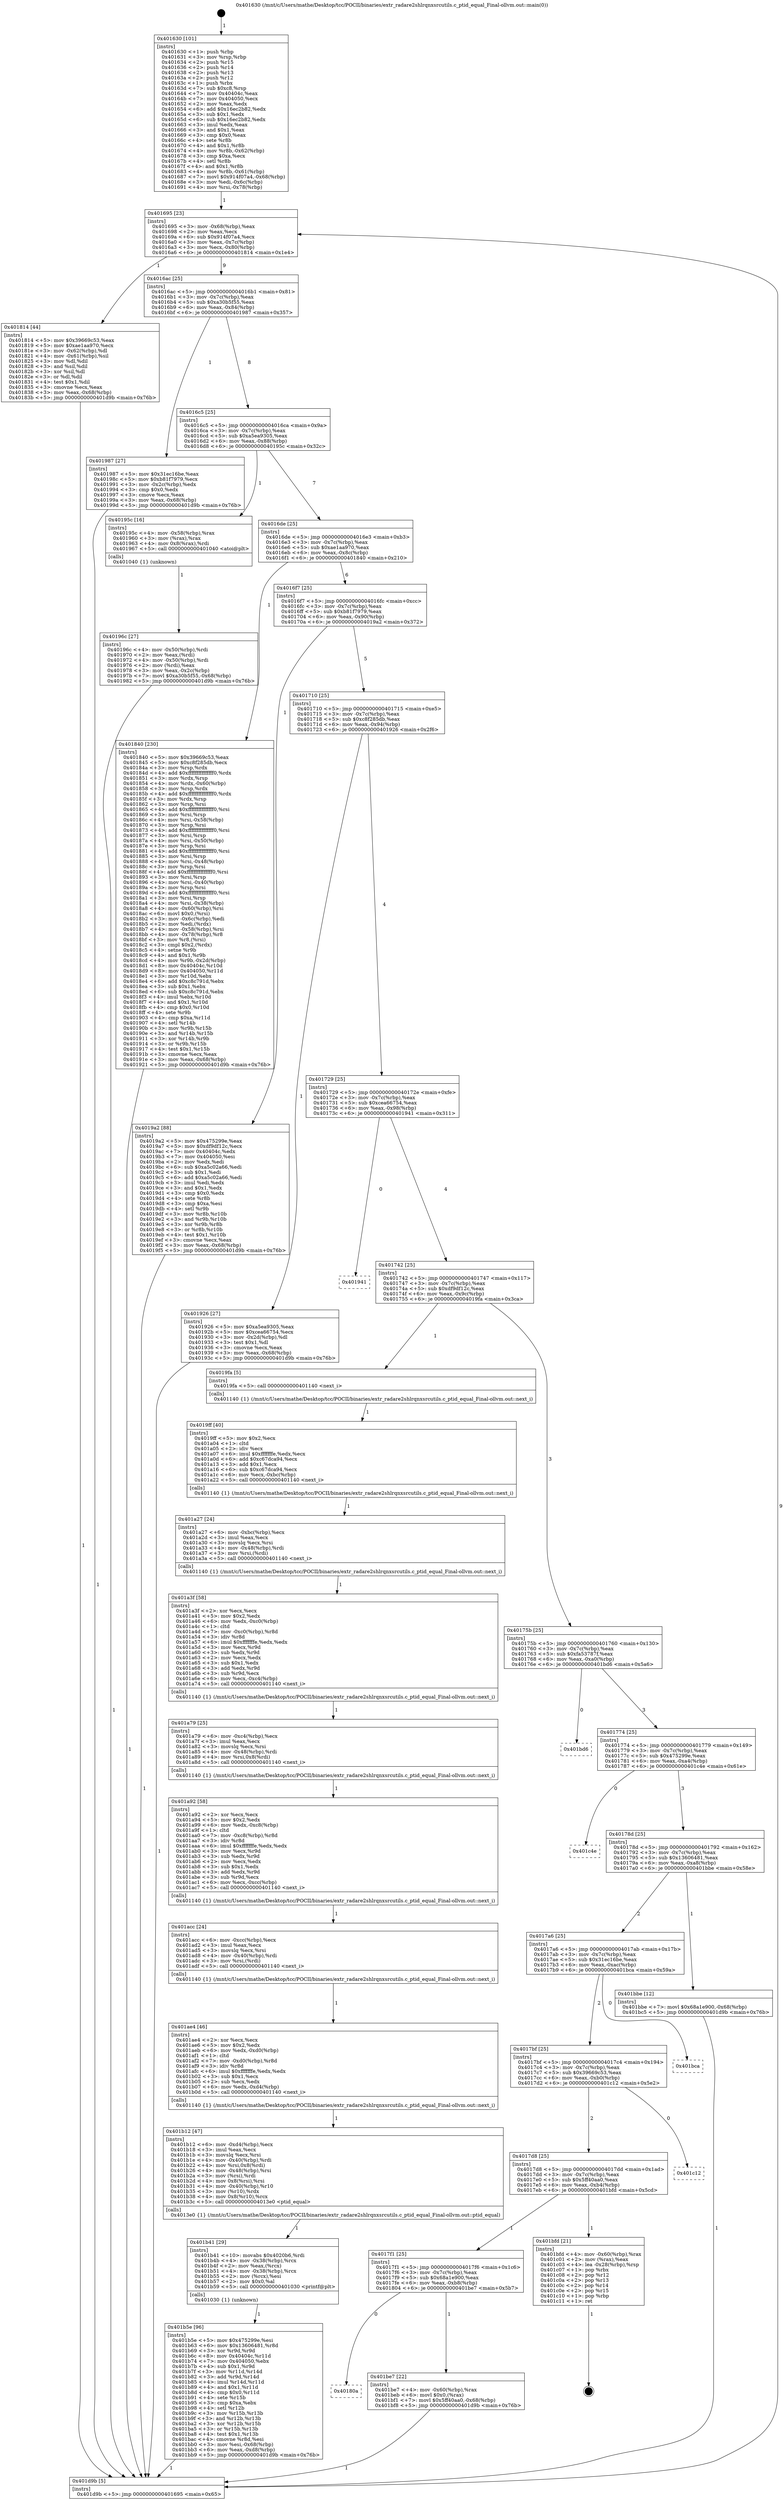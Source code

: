 digraph "0x401630" {
  label = "0x401630 (/mnt/c/Users/mathe/Desktop/tcc/POCII/binaries/extr_radare2shlrqnxsrcutils.c_ptid_equal_Final-ollvm.out::main(0))"
  labelloc = "t"
  node[shape=record]

  Entry [label="",width=0.3,height=0.3,shape=circle,fillcolor=black,style=filled]
  "0x401695" [label="{
     0x401695 [23]\l
     | [instrs]\l
     &nbsp;&nbsp;0x401695 \<+3\>: mov -0x68(%rbp),%eax\l
     &nbsp;&nbsp;0x401698 \<+2\>: mov %eax,%ecx\l
     &nbsp;&nbsp;0x40169a \<+6\>: sub $0x914f07a4,%ecx\l
     &nbsp;&nbsp;0x4016a0 \<+3\>: mov %eax,-0x7c(%rbp)\l
     &nbsp;&nbsp;0x4016a3 \<+3\>: mov %ecx,-0x80(%rbp)\l
     &nbsp;&nbsp;0x4016a6 \<+6\>: je 0000000000401814 \<main+0x1e4\>\l
  }"]
  "0x401814" [label="{
     0x401814 [44]\l
     | [instrs]\l
     &nbsp;&nbsp;0x401814 \<+5\>: mov $0x39669c53,%eax\l
     &nbsp;&nbsp;0x401819 \<+5\>: mov $0xae1aa970,%ecx\l
     &nbsp;&nbsp;0x40181e \<+3\>: mov -0x62(%rbp),%dl\l
     &nbsp;&nbsp;0x401821 \<+4\>: mov -0x61(%rbp),%sil\l
     &nbsp;&nbsp;0x401825 \<+3\>: mov %dl,%dil\l
     &nbsp;&nbsp;0x401828 \<+3\>: and %sil,%dil\l
     &nbsp;&nbsp;0x40182b \<+3\>: xor %sil,%dl\l
     &nbsp;&nbsp;0x40182e \<+3\>: or %dl,%dil\l
     &nbsp;&nbsp;0x401831 \<+4\>: test $0x1,%dil\l
     &nbsp;&nbsp;0x401835 \<+3\>: cmovne %ecx,%eax\l
     &nbsp;&nbsp;0x401838 \<+3\>: mov %eax,-0x68(%rbp)\l
     &nbsp;&nbsp;0x40183b \<+5\>: jmp 0000000000401d9b \<main+0x76b\>\l
  }"]
  "0x4016ac" [label="{
     0x4016ac [25]\l
     | [instrs]\l
     &nbsp;&nbsp;0x4016ac \<+5\>: jmp 00000000004016b1 \<main+0x81\>\l
     &nbsp;&nbsp;0x4016b1 \<+3\>: mov -0x7c(%rbp),%eax\l
     &nbsp;&nbsp;0x4016b4 \<+5\>: sub $0xa30b5f55,%eax\l
     &nbsp;&nbsp;0x4016b9 \<+6\>: mov %eax,-0x84(%rbp)\l
     &nbsp;&nbsp;0x4016bf \<+6\>: je 0000000000401987 \<main+0x357\>\l
  }"]
  "0x401d9b" [label="{
     0x401d9b [5]\l
     | [instrs]\l
     &nbsp;&nbsp;0x401d9b \<+5\>: jmp 0000000000401695 \<main+0x65\>\l
  }"]
  "0x401630" [label="{
     0x401630 [101]\l
     | [instrs]\l
     &nbsp;&nbsp;0x401630 \<+1\>: push %rbp\l
     &nbsp;&nbsp;0x401631 \<+3\>: mov %rsp,%rbp\l
     &nbsp;&nbsp;0x401634 \<+2\>: push %r15\l
     &nbsp;&nbsp;0x401636 \<+2\>: push %r14\l
     &nbsp;&nbsp;0x401638 \<+2\>: push %r13\l
     &nbsp;&nbsp;0x40163a \<+2\>: push %r12\l
     &nbsp;&nbsp;0x40163c \<+1\>: push %rbx\l
     &nbsp;&nbsp;0x40163d \<+7\>: sub $0xc8,%rsp\l
     &nbsp;&nbsp;0x401644 \<+7\>: mov 0x40404c,%eax\l
     &nbsp;&nbsp;0x40164b \<+7\>: mov 0x404050,%ecx\l
     &nbsp;&nbsp;0x401652 \<+2\>: mov %eax,%edx\l
     &nbsp;&nbsp;0x401654 \<+6\>: add $0x16ec2b82,%edx\l
     &nbsp;&nbsp;0x40165a \<+3\>: sub $0x1,%edx\l
     &nbsp;&nbsp;0x40165d \<+6\>: sub $0x16ec2b82,%edx\l
     &nbsp;&nbsp;0x401663 \<+3\>: imul %edx,%eax\l
     &nbsp;&nbsp;0x401666 \<+3\>: and $0x1,%eax\l
     &nbsp;&nbsp;0x401669 \<+3\>: cmp $0x0,%eax\l
     &nbsp;&nbsp;0x40166c \<+4\>: sete %r8b\l
     &nbsp;&nbsp;0x401670 \<+4\>: and $0x1,%r8b\l
     &nbsp;&nbsp;0x401674 \<+4\>: mov %r8b,-0x62(%rbp)\l
     &nbsp;&nbsp;0x401678 \<+3\>: cmp $0xa,%ecx\l
     &nbsp;&nbsp;0x40167b \<+4\>: setl %r8b\l
     &nbsp;&nbsp;0x40167f \<+4\>: and $0x1,%r8b\l
     &nbsp;&nbsp;0x401683 \<+4\>: mov %r8b,-0x61(%rbp)\l
     &nbsp;&nbsp;0x401687 \<+7\>: movl $0x914f07a4,-0x68(%rbp)\l
     &nbsp;&nbsp;0x40168e \<+3\>: mov %edi,-0x6c(%rbp)\l
     &nbsp;&nbsp;0x401691 \<+4\>: mov %rsi,-0x78(%rbp)\l
  }"]
  Exit [label="",width=0.3,height=0.3,shape=circle,fillcolor=black,style=filled,peripheries=2]
  "0x401987" [label="{
     0x401987 [27]\l
     | [instrs]\l
     &nbsp;&nbsp;0x401987 \<+5\>: mov $0x31ec16be,%eax\l
     &nbsp;&nbsp;0x40198c \<+5\>: mov $0xb81f7979,%ecx\l
     &nbsp;&nbsp;0x401991 \<+3\>: mov -0x2c(%rbp),%edx\l
     &nbsp;&nbsp;0x401994 \<+3\>: cmp $0x0,%edx\l
     &nbsp;&nbsp;0x401997 \<+3\>: cmove %ecx,%eax\l
     &nbsp;&nbsp;0x40199a \<+3\>: mov %eax,-0x68(%rbp)\l
     &nbsp;&nbsp;0x40199d \<+5\>: jmp 0000000000401d9b \<main+0x76b\>\l
  }"]
  "0x4016c5" [label="{
     0x4016c5 [25]\l
     | [instrs]\l
     &nbsp;&nbsp;0x4016c5 \<+5\>: jmp 00000000004016ca \<main+0x9a\>\l
     &nbsp;&nbsp;0x4016ca \<+3\>: mov -0x7c(%rbp),%eax\l
     &nbsp;&nbsp;0x4016cd \<+5\>: sub $0xa5ea9305,%eax\l
     &nbsp;&nbsp;0x4016d2 \<+6\>: mov %eax,-0x88(%rbp)\l
     &nbsp;&nbsp;0x4016d8 \<+6\>: je 000000000040195c \<main+0x32c\>\l
  }"]
  "0x40180a" [label="{
     0x40180a\l
  }", style=dashed]
  "0x40195c" [label="{
     0x40195c [16]\l
     | [instrs]\l
     &nbsp;&nbsp;0x40195c \<+4\>: mov -0x58(%rbp),%rax\l
     &nbsp;&nbsp;0x401960 \<+3\>: mov (%rax),%rax\l
     &nbsp;&nbsp;0x401963 \<+4\>: mov 0x8(%rax),%rdi\l
     &nbsp;&nbsp;0x401967 \<+5\>: call 0000000000401040 \<atoi@plt\>\l
     | [calls]\l
     &nbsp;&nbsp;0x401040 \{1\} (unknown)\l
  }"]
  "0x4016de" [label="{
     0x4016de [25]\l
     | [instrs]\l
     &nbsp;&nbsp;0x4016de \<+5\>: jmp 00000000004016e3 \<main+0xb3\>\l
     &nbsp;&nbsp;0x4016e3 \<+3\>: mov -0x7c(%rbp),%eax\l
     &nbsp;&nbsp;0x4016e6 \<+5\>: sub $0xae1aa970,%eax\l
     &nbsp;&nbsp;0x4016eb \<+6\>: mov %eax,-0x8c(%rbp)\l
     &nbsp;&nbsp;0x4016f1 \<+6\>: je 0000000000401840 \<main+0x210\>\l
  }"]
  "0x401be7" [label="{
     0x401be7 [22]\l
     | [instrs]\l
     &nbsp;&nbsp;0x401be7 \<+4\>: mov -0x60(%rbp),%rax\l
     &nbsp;&nbsp;0x401beb \<+6\>: movl $0x0,(%rax)\l
     &nbsp;&nbsp;0x401bf1 \<+7\>: movl $0x5ff40aa0,-0x68(%rbp)\l
     &nbsp;&nbsp;0x401bf8 \<+5\>: jmp 0000000000401d9b \<main+0x76b\>\l
  }"]
  "0x401840" [label="{
     0x401840 [230]\l
     | [instrs]\l
     &nbsp;&nbsp;0x401840 \<+5\>: mov $0x39669c53,%eax\l
     &nbsp;&nbsp;0x401845 \<+5\>: mov $0xc8f285db,%ecx\l
     &nbsp;&nbsp;0x40184a \<+3\>: mov %rsp,%rdx\l
     &nbsp;&nbsp;0x40184d \<+4\>: add $0xfffffffffffffff0,%rdx\l
     &nbsp;&nbsp;0x401851 \<+3\>: mov %rdx,%rsp\l
     &nbsp;&nbsp;0x401854 \<+4\>: mov %rdx,-0x60(%rbp)\l
     &nbsp;&nbsp;0x401858 \<+3\>: mov %rsp,%rdx\l
     &nbsp;&nbsp;0x40185b \<+4\>: add $0xfffffffffffffff0,%rdx\l
     &nbsp;&nbsp;0x40185f \<+3\>: mov %rdx,%rsp\l
     &nbsp;&nbsp;0x401862 \<+3\>: mov %rsp,%rsi\l
     &nbsp;&nbsp;0x401865 \<+4\>: add $0xfffffffffffffff0,%rsi\l
     &nbsp;&nbsp;0x401869 \<+3\>: mov %rsi,%rsp\l
     &nbsp;&nbsp;0x40186c \<+4\>: mov %rsi,-0x58(%rbp)\l
     &nbsp;&nbsp;0x401870 \<+3\>: mov %rsp,%rsi\l
     &nbsp;&nbsp;0x401873 \<+4\>: add $0xfffffffffffffff0,%rsi\l
     &nbsp;&nbsp;0x401877 \<+3\>: mov %rsi,%rsp\l
     &nbsp;&nbsp;0x40187a \<+4\>: mov %rsi,-0x50(%rbp)\l
     &nbsp;&nbsp;0x40187e \<+3\>: mov %rsp,%rsi\l
     &nbsp;&nbsp;0x401881 \<+4\>: add $0xfffffffffffffff0,%rsi\l
     &nbsp;&nbsp;0x401885 \<+3\>: mov %rsi,%rsp\l
     &nbsp;&nbsp;0x401888 \<+4\>: mov %rsi,-0x48(%rbp)\l
     &nbsp;&nbsp;0x40188c \<+3\>: mov %rsp,%rsi\l
     &nbsp;&nbsp;0x40188f \<+4\>: add $0xfffffffffffffff0,%rsi\l
     &nbsp;&nbsp;0x401893 \<+3\>: mov %rsi,%rsp\l
     &nbsp;&nbsp;0x401896 \<+4\>: mov %rsi,-0x40(%rbp)\l
     &nbsp;&nbsp;0x40189a \<+3\>: mov %rsp,%rsi\l
     &nbsp;&nbsp;0x40189d \<+4\>: add $0xfffffffffffffff0,%rsi\l
     &nbsp;&nbsp;0x4018a1 \<+3\>: mov %rsi,%rsp\l
     &nbsp;&nbsp;0x4018a4 \<+4\>: mov %rsi,-0x38(%rbp)\l
     &nbsp;&nbsp;0x4018a8 \<+4\>: mov -0x60(%rbp),%rsi\l
     &nbsp;&nbsp;0x4018ac \<+6\>: movl $0x0,(%rsi)\l
     &nbsp;&nbsp;0x4018b2 \<+3\>: mov -0x6c(%rbp),%edi\l
     &nbsp;&nbsp;0x4018b5 \<+2\>: mov %edi,(%rdx)\l
     &nbsp;&nbsp;0x4018b7 \<+4\>: mov -0x58(%rbp),%rsi\l
     &nbsp;&nbsp;0x4018bb \<+4\>: mov -0x78(%rbp),%r8\l
     &nbsp;&nbsp;0x4018bf \<+3\>: mov %r8,(%rsi)\l
     &nbsp;&nbsp;0x4018c2 \<+3\>: cmpl $0x2,(%rdx)\l
     &nbsp;&nbsp;0x4018c5 \<+4\>: setne %r9b\l
     &nbsp;&nbsp;0x4018c9 \<+4\>: and $0x1,%r9b\l
     &nbsp;&nbsp;0x4018cd \<+4\>: mov %r9b,-0x2d(%rbp)\l
     &nbsp;&nbsp;0x4018d1 \<+8\>: mov 0x40404c,%r10d\l
     &nbsp;&nbsp;0x4018d9 \<+8\>: mov 0x404050,%r11d\l
     &nbsp;&nbsp;0x4018e1 \<+3\>: mov %r10d,%ebx\l
     &nbsp;&nbsp;0x4018e4 \<+6\>: add $0xc8c791d,%ebx\l
     &nbsp;&nbsp;0x4018ea \<+3\>: sub $0x1,%ebx\l
     &nbsp;&nbsp;0x4018ed \<+6\>: sub $0xc8c791d,%ebx\l
     &nbsp;&nbsp;0x4018f3 \<+4\>: imul %ebx,%r10d\l
     &nbsp;&nbsp;0x4018f7 \<+4\>: and $0x1,%r10d\l
     &nbsp;&nbsp;0x4018fb \<+4\>: cmp $0x0,%r10d\l
     &nbsp;&nbsp;0x4018ff \<+4\>: sete %r9b\l
     &nbsp;&nbsp;0x401903 \<+4\>: cmp $0xa,%r11d\l
     &nbsp;&nbsp;0x401907 \<+4\>: setl %r14b\l
     &nbsp;&nbsp;0x40190b \<+3\>: mov %r9b,%r15b\l
     &nbsp;&nbsp;0x40190e \<+3\>: and %r14b,%r15b\l
     &nbsp;&nbsp;0x401911 \<+3\>: xor %r14b,%r9b\l
     &nbsp;&nbsp;0x401914 \<+3\>: or %r9b,%r15b\l
     &nbsp;&nbsp;0x401917 \<+4\>: test $0x1,%r15b\l
     &nbsp;&nbsp;0x40191b \<+3\>: cmovne %ecx,%eax\l
     &nbsp;&nbsp;0x40191e \<+3\>: mov %eax,-0x68(%rbp)\l
     &nbsp;&nbsp;0x401921 \<+5\>: jmp 0000000000401d9b \<main+0x76b\>\l
  }"]
  "0x4016f7" [label="{
     0x4016f7 [25]\l
     | [instrs]\l
     &nbsp;&nbsp;0x4016f7 \<+5\>: jmp 00000000004016fc \<main+0xcc\>\l
     &nbsp;&nbsp;0x4016fc \<+3\>: mov -0x7c(%rbp),%eax\l
     &nbsp;&nbsp;0x4016ff \<+5\>: sub $0xb81f7979,%eax\l
     &nbsp;&nbsp;0x401704 \<+6\>: mov %eax,-0x90(%rbp)\l
     &nbsp;&nbsp;0x40170a \<+6\>: je 00000000004019a2 \<main+0x372\>\l
  }"]
  "0x4017f1" [label="{
     0x4017f1 [25]\l
     | [instrs]\l
     &nbsp;&nbsp;0x4017f1 \<+5\>: jmp 00000000004017f6 \<main+0x1c6\>\l
     &nbsp;&nbsp;0x4017f6 \<+3\>: mov -0x7c(%rbp),%eax\l
     &nbsp;&nbsp;0x4017f9 \<+5\>: sub $0x68a1e900,%eax\l
     &nbsp;&nbsp;0x4017fe \<+6\>: mov %eax,-0xb8(%rbp)\l
     &nbsp;&nbsp;0x401804 \<+6\>: je 0000000000401be7 \<main+0x5b7\>\l
  }"]
  "0x4019a2" [label="{
     0x4019a2 [88]\l
     | [instrs]\l
     &nbsp;&nbsp;0x4019a2 \<+5\>: mov $0x475299e,%eax\l
     &nbsp;&nbsp;0x4019a7 \<+5\>: mov $0xdf9df12c,%ecx\l
     &nbsp;&nbsp;0x4019ac \<+7\>: mov 0x40404c,%edx\l
     &nbsp;&nbsp;0x4019b3 \<+7\>: mov 0x404050,%esi\l
     &nbsp;&nbsp;0x4019ba \<+2\>: mov %edx,%edi\l
     &nbsp;&nbsp;0x4019bc \<+6\>: sub $0xa5c02a66,%edi\l
     &nbsp;&nbsp;0x4019c2 \<+3\>: sub $0x1,%edi\l
     &nbsp;&nbsp;0x4019c5 \<+6\>: add $0xa5c02a66,%edi\l
     &nbsp;&nbsp;0x4019cb \<+3\>: imul %edi,%edx\l
     &nbsp;&nbsp;0x4019ce \<+3\>: and $0x1,%edx\l
     &nbsp;&nbsp;0x4019d1 \<+3\>: cmp $0x0,%edx\l
     &nbsp;&nbsp;0x4019d4 \<+4\>: sete %r8b\l
     &nbsp;&nbsp;0x4019d8 \<+3\>: cmp $0xa,%esi\l
     &nbsp;&nbsp;0x4019db \<+4\>: setl %r9b\l
     &nbsp;&nbsp;0x4019df \<+3\>: mov %r8b,%r10b\l
     &nbsp;&nbsp;0x4019e2 \<+3\>: and %r9b,%r10b\l
     &nbsp;&nbsp;0x4019e5 \<+3\>: xor %r9b,%r8b\l
     &nbsp;&nbsp;0x4019e8 \<+3\>: or %r8b,%r10b\l
     &nbsp;&nbsp;0x4019eb \<+4\>: test $0x1,%r10b\l
     &nbsp;&nbsp;0x4019ef \<+3\>: cmovne %ecx,%eax\l
     &nbsp;&nbsp;0x4019f2 \<+3\>: mov %eax,-0x68(%rbp)\l
     &nbsp;&nbsp;0x4019f5 \<+5\>: jmp 0000000000401d9b \<main+0x76b\>\l
  }"]
  "0x401710" [label="{
     0x401710 [25]\l
     | [instrs]\l
     &nbsp;&nbsp;0x401710 \<+5\>: jmp 0000000000401715 \<main+0xe5\>\l
     &nbsp;&nbsp;0x401715 \<+3\>: mov -0x7c(%rbp),%eax\l
     &nbsp;&nbsp;0x401718 \<+5\>: sub $0xc8f285db,%eax\l
     &nbsp;&nbsp;0x40171d \<+6\>: mov %eax,-0x94(%rbp)\l
     &nbsp;&nbsp;0x401723 \<+6\>: je 0000000000401926 \<main+0x2f6\>\l
  }"]
  "0x401bfd" [label="{
     0x401bfd [21]\l
     | [instrs]\l
     &nbsp;&nbsp;0x401bfd \<+4\>: mov -0x60(%rbp),%rax\l
     &nbsp;&nbsp;0x401c01 \<+2\>: mov (%rax),%eax\l
     &nbsp;&nbsp;0x401c03 \<+4\>: lea -0x28(%rbp),%rsp\l
     &nbsp;&nbsp;0x401c07 \<+1\>: pop %rbx\l
     &nbsp;&nbsp;0x401c08 \<+2\>: pop %r12\l
     &nbsp;&nbsp;0x401c0a \<+2\>: pop %r13\l
     &nbsp;&nbsp;0x401c0c \<+2\>: pop %r14\l
     &nbsp;&nbsp;0x401c0e \<+2\>: pop %r15\l
     &nbsp;&nbsp;0x401c10 \<+1\>: pop %rbp\l
     &nbsp;&nbsp;0x401c11 \<+1\>: ret\l
  }"]
  "0x401926" [label="{
     0x401926 [27]\l
     | [instrs]\l
     &nbsp;&nbsp;0x401926 \<+5\>: mov $0xa5ea9305,%eax\l
     &nbsp;&nbsp;0x40192b \<+5\>: mov $0xcea66754,%ecx\l
     &nbsp;&nbsp;0x401930 \<+3\>: mov -0x2d(%rbp),%dl\l
     &nbsp;&nbsp;0x401933 \<+3\>: test $0x1,%dl\l
     &nbsp;&nbsp;0x401936 \<+3\>: cmovne %ecx,%eax\l
     &nbsp;&nbsp;0x401939 \<+3\>: mov %eax,-0x68(%rbp)\l
     &nbsp;&nbsp;0x40193c \<+5\>: jmp 0000000000401d9b \<main+0x76b\>\l
  }"]
  "0x401729" [label="{
     0x401729 [25]\l
     | [instrs]\l
     &nbsp;&nbsp;0x401729 \<+5\>: jmp 000000000040172e \<main+0xfe\>\l
     &nbsp;&nbsp;0x40172e \<+3\>: mov -0x7c(%rbp),%eax\l
     &nbsp;&nbsp;0x401731 \<+5\>: sub $0xcea66754,%eax\l
     &nbsp;&nbsp;0x401736 \<+6\>: mov %eax,-0x98(%rbp)\l
     &nbsp;&nbsp;0x40173c \<+6\>: je 0000000000401941 \<main+0x311\>\l
  }"]
  "0x40196c" [label="{
     0x40196c [27]\l
     | [instrs]\l
     &nbsp;&nbsp;0x40196c \<+4\>: mov -0x50(%rbp),%rdi\l
     &nbsp;&nbsp;0x401970 \<+2\>: mov %eax,(%rdi)\l
     &nbsp;&nbsp;0x401972 \<+4\>: mov -0x50(%rbp),%rdi\l
     &nbsp;&nbsp;0x401976 \<+2\>: mov (%rdi),%eax\l
     &nbsp;&nbsp;0x401978 \<+3\>: mov %eax,-0x2c(%rbp)\l
     &nbsp;&nbsp;0x40197b \<+7\>: movl $0xa30b5f55,-0x68(%rbp)\l
     &nbsp;&nbsp;0x401982 \<+5\>: jmp 0000000000401d9b \<main+0x76b\>\l
  }"]
  "0x4017d8" [label="{
     0x4017d8 [25]\l
     | [instrs]\l
     &nbsp;&nbsp;0x4017d8 \<+5\>: jmp 00000000004017dd \<main+0x1ad\>\l
     &nbsp;&nbsp;0x4017dd \<+3\>: mov -0x7c(%rbp),%eax\l
     &nbsp;&nbsp;0x4017e0 \<+5\>: sub $0x5ff40aa0,%eax\l
     &nbsp;&nbsp;0x4017e5 \<+6\>: mov %eax,-0xb4(%rbp)\l
     &nbsp;&nbsp;0x4017eb \<+6\>: je 0000000000401bfd \<main+0x5cd\>\l
  }"]
  "0x401941" [label="{
     0x401941\l
  }", style=dashed]
  "0x401742" [label="{
     0x401742 [25]\l
     | [instrs]\l
     &nbsp;&nbsp;0x401742 \<+5\>: jmp 0000000000401747 \<main+0x117\>\l
     &nbsp;&nbsp;0x401747 \<+3\>: mov -0x7c(%rbp),%eax\l
     &nbsp;&nbsp;0x40174a \<+5\>: sub $0xdf9df12c,%eax\l
     &nbsp;&nbsp;0x40174f \<+6\>: mov %eax,-0x9c(%rbp)\l
     &nbsp;&nbsp;0x401755 \<+6\>: je 00000000004019fa \<main+0x3ca\>\l
  }"]
  "0x401c12" [label="{
     0x401c12\l
  }", style=dashed]
  "0x4019fa" [label="{
     0x4019fa [5]\l
     | [instrs]\l
     &nbsp;&nbsp;0x4019fa \<+5\>: call 0000000000401140 \<next_i\>\l
     | [calls]\l
     &nbsp;&nbsp;0x401140 \{1\} (/mnt/c/Users/mathe/Desktop/tcc/POCII/binaries/extr_radare2shlrqnxsrcutils.c_ptid_equal_Final-ollvm.out::next_i)\l
  }"]
  "0x40175b" [label="{
     0x40175b [25]\l
     | [instrs]\l
     &nbsp;&nbsp;0x40175b \<+5\>: jmp 0000000000401760 \<main+0x130\>\l
     &nbsp;&nbsp;0x401760 \<+3\>: mov -0x7c(%rbp),%eax\l
     &nbsp;&nbsp;0x401763 \<+5\>: sub $0xfa53787f,%eax\l
     &nbsp;&nbsp;0x401768 \<+6\>: mov %eax,-0xa0(%rbp)\l
     &nbsp;&nbsp;0x40176e \<+6\>: je 0000000000401bd6 \<main+0x5a6\>\l
  }"]
  "0x4019ff" [label="{
     0x4019ff [40]\l
     | [instrs]\l
     &nbsp;&nbsp;0x4019ff \<+5\>: mov $0x2,%ecx\l
     &nbsp;&nbsp;0x401a04 \<+1\>: cltd\l
     &nbsp;&nbsp;0x401a05 \<+2\>: idiv %ecx\l
     &nbsp;&nbsp;0x401a07 \<+6\>: imul $0xfffffffe,%edx,%ecx\l
     &nbsp;&nbsp;0x401a0d \<+6\>: add $0xc67dca94,%ecx\l
     &nbsp;&nbsp;0x401a13 \<+3\>: add $0x1,%ecx\l
     &nbsp;&nbsp;0x401a16 \<+6\>: sub $0xc67dca94,%ecx\l
     &nbsp;&nbsp;0x401a1c \<+6\>: mov %ecx,-0xbc(%rbp)\l
     &nbsp;&nbsp;0x401a22 \<+5\>: call 0000000000401140 \<next_i\>\l
     | [calls]\l
     &nbsp;&nbsp;0x401140 \{1\} (/mnt/c/Users/mathe/Desktop/tcc/POCII/binaries/extr_radare2shlrqnxsrcutils.c_ptid_equal_Final-ollvm.out::next_i)\l
  }"]
  "0x401a27" [label="{
     0x401a27 [24]\l
     | [instrs]\l
     &nbsp;&nbsp;0x401a27 \<+6\>: mov -0xbc(%rbp),%ecx\l
     &nbsp;&nbsp;0x401a2d \<+3\>: imul %eax,%ecx\l
     &nbsp;&nbsp;0x401a30 \<+3\>: movslq %ecx,%rsi\l
     &nbsp;&nbsp;0x401a33 \<+4\>: mov -0x48(%rbp),%rdi\l
     &nbsp;&nbsp;0x401a37 \<+3\>: mov %rsi,(%rdi)\l
     &nbsp;&nbsp;0x401a3a \<+5\>: call 0000000000401140 \<next_i\>\l
     | [calls]\l
     &nbsp;&nbsp;0x401140 \{1\} (/mnt/c/Users/mathe/Desktop/tcc/POCII/binaries/extr_radare2shlrqnxsrcutils.c_ptid_equal_Final-ollvm.out::next_i)\l
  }"]
  "0x401a3f" [label="{
     0x401a3f [58]\l
     | [instrs]\l
     &nbsp;&nbsp;0x401a3f \<+2\>: xor %ecx,%ecx\l
     &nbsp;&nbsp;0x401a41 \<+5\>: mov $0x2,%edx\l
     &nbsp;&nbsp;0x401a46 \<+6\>: mov %edx,-0xc0(%rbp)\l
     &nbsp;&nbsp;0x401a4c \<+1\>: cltd\l
     &nbsp;&nbsp;0x401a4d \<+7\>: mov -0xc0(%rbp),%r8d\l
     &nbsp;&nbsp;0x401a54 \<+3\>: idiv %r8d\l
     &nbsp;&nbsp;0x401a57 \<+6\>: imul $0xfffffffe,%edx,%edx\l
     &nbsp;&nbsp;0x401a5d \<+3\>: mov %ecx,%r9d\l
     &nbsp;&nbsp;0x401a60 \<+3\>: sub %edx,%r9d\l
     &nbsp;&nbsp;0x401a63 \<+2\>: mov %ecx,%edx\l
     &nbsp;&nbsp;0x401a65 \<+3\>: sub $0x1,%edx\l
     &nbsp;&nbsp;0x401a68 \<+3\>: add %edx,%r9d\l
     &nbsp;&nbsp;0x401a6b \<+3\>: sub %r9d,%ecx\l
     &nbsp;&nbsp;0x401a6e \<+6\>: mov %ecx,-0xc4(%rbp)\l
     &nbsp;&nbsp;0x401a74 \<+5\>: call 0000000000401140 \<next_i\>\l
     | [calls]\l
     &nbsp;&nbsp;0x401140 \{1\} (/mnt/c/Users/mathe/Desktop/tcc/POCII/binaries/extr_radare2shlrqnxsrcutils.c_ptid_equal_Final-ollvm.out::next_i)\l
  }"]
  "0x401a79" [label="{
     0x401a79 [25]\l
     | [instrs]\l
     &nbsp;&nbsp;0x401a79 \<+6\>: mov -0xc4(%rbp),%ecx\l
     &nbsp;&nbsp;0x401a7f \<+3\>: imul %eax,%ecx\l
     &nbsp;&nbsp;0x401a82 \<+3\>: movslq %ecx,%rsi\l
     &nbsp;&nbsp;0x401a85 \<+4\>: mov -0x48(%rbp),%rdi\l
     &nbsp;&nbsp;0x401a89 \<+4\>: mov %rsi,0x8(%rdi)\l
     &nbsp;&nbsp;0x401a8d \<+5\>: call 0000000000401140 \<next_i\>\l
     | [calls]\l
     &nbsp;&nbsp;0x401140 \{1\} (/mnt/c/Users/mathe/Desktop/tcc/POCII/binaries/extr_radare2shlrqnxsrcutils.c_ptid_equal_Final-ollvm.out::next_i)\l
  }"]
  "0x401a92" [label="{
     0x401a92 [58]\l
     | [instrs]\l
     &nbsp;&nbsp;0x401a92 \<+2\>: xor %ecx,%ecx\l
     &nbsp;&nbsp;0x401a94 \<+5\>: mov $0x2,%edx\l
     &nbsp;&nbsp;0x401a99 \<+6\>: mov %edx,-0xc8(%rbp)\l
     &nbsp;&nbsp;0x401a9f \<+1\>: cltd\l
     &nbsp;&nbsp;0x401aa0 \<+7\>: mov -0xc8(%rbp),%r8d\l
     &nbsp;&nbsp;0x401aa7 \<+3\>: idiv %r8d\l
     &nbsp;&nbsp;0x401aaa \<+6\>: imul $0xfffffffe,%edx,%edx\l
     &nbsp;&nbsp;0x401ab0 \<+3\>: mov %ecx,%r9d\l
     &nbsp;&nbsp;0x401ab3 \<+3\>: sub %edx,%r9d\l
     &nbsp;&nbsp;0x401ab6 \<+2\>: mov %ecx,%edx\l
     &nbsp;&nbsp;0x401ab8 \<+3\>: sub $0x1,%edx\l
     &nbsp;&nbsp;0x401abb \<+3\>: add %edx,%r9d\l
     &nbsp;&nbsp;0x401abe \<+3\>: sub %r9d,%ecx\l
     &nbsp;&nbsp;0x401ac1 \<+6\>: mov %ecx,-0xcc(%rbp)\l
     &nbsp;&nbsp;0x401ac7 \<+5\>: call 0000000000401140 \<next_i\>\l
     | [calls]\l
     &nbsp;&nbsp;0x401140 \{1\} (/mnt/c/Users/mathe/Desktop/tcc/POCII/binaries/extr_radare2shlrqnxsrcutils.c_ptid_equal_Final-ollvm.out::next_i)\l
  }"]
  "0x401acc" [label="{
     0x401acc [24]\l
     | [instrs]\l
     &nbsp;&nbsp;0x401acc \<+6\>: mov -0xcc(%rbp),%ecx\l
     &nbsp;&nbsp;0x401ad2 \<+3\>: imul %eax,%ecx\l
     &nbsp;&nbsp;0x401ad5 \<+3\>: movslq %ecx,%rsi\l
     &nbsp;&nbsp;0x401ad8 \<+4\>: mov -0x40(%rbp),%rdi\l
     &nbsp;&nbsp;0x401adc \<+3\>: mov %rsi,(%rdi)\l
     &nbsp;&nbsp;0x401adf \<+5\>: call 0000000000401140 \<next_i\>\l
     | [calls]\l
     &nbsp;&nbsp;0x401140 \{1\} (/mnt/c/Users/mathe/Desktop/tcc/POCII/binaries/extr_radare2shlrqnxsrcutils.c_ptid_equal_Final-ollvm.out::next_i)\l
  }"]
  "0x401ae4" [label="{
     0x401ae4 [46]\l
     | [instrs]\l
     &nbsp;&nbsp;0x401ae4 \<+2\>: xor %ecx,%ecx\l
     &nbsp;&nbsp;0x401ae6 \<+5\>: mov $0x2,%edx\l
     &nbsp;&nbsp;0x401aeb \<+6\>: mov %edx,-0xd0(%rbp)\l
     &nbsp;&nbsp;0x401af1 \<+1\>: cltd\l
     &nbsp;&nbsp;0x401af2 \<+7\>: mov -0xd0(%rbp),%r8d\l
     &nbsp;&nbsp;0x401af9 \<+3\>: idiv %r8d\l
     &nbsp;&nbsp;0x401afc \<+6\>: imul $0xfffffffe,%edx,%edx\l
     &nbsp;&nbsp;0x401b02 \<+3\>: sub $0x1,%ecx\l
     &nbsp;&nbsp;0x401b05 \<+2\>: sub %ecx,%edx\l
     &nbsp;&nbsp;0x401b07 \<+6\>: mov %edx,-0xd4(%rbp)\l
     &nbsp;&nbsp;0x401b0d \<+5\>: call 0000000000401140 \<next_i\>\l
     | [calls]\l
     &nbsp;&nbsp;0x401140 \{1\} (/mnt/c/Users/mathe/Desktop/tcc/POCII/binaries/extr_radare2shlrqnxsrcutils.c_ptid_equal_Final-ollvm.out::next_i)\l
  }"]
  "0x401b12" [label="{
     0x401b12 [47]\l
     | [instrs]\l
     &nbsp;&nbsp;0x401b12 \<+6\>: mov -0xd4(%rbp),%ecx\l
     &nbsp;&nbsp;0x401b18 \<+3\>: imul %eax,%ecx\l
     &nbsp;&nbsp;0x401b1b \<+3\>: movslq %ecx,%rsi\l
     &nbsp;&nbsp;0x401b1e \<+4\>: mov -0x40(%rbp),%rdi\l
     &nbsp;&nbsp;0x401b22 \<+4\>: mov %rsi,0x8(%rdi)\l
     &nbsp;&nbsp;0x401b26 \<+4\>: mov -0x48(%rbp),%rsi\l
     &nbsp;&nbsp;0x401b2a \<+3\>: mov (%rsi),%rdi\l
     &nbsp;&nbsp;0x401b2d \<+4\>: mov 0x8(%rsi),%rsi\l
     &nbsp;&nbsp;0x401b31 \<+4\>: mov -0x40(%rbp),%r10\l
     &nbsp;&nbsp;0x401b35 \<+3\>: mov (%r10),%rdx\l
     &nbsp;&nbsp;0x401b38 \<+4\>: mov 0x8(%r10),%rcx\l
     &nbsp;&nbsp;0x401b3c \<+5\>: call 00000000004013e0 \<ptid_equal\>\l
     | [calls]\l
     &nbsp;&nbsp;0x4013e0 \{1\} (/mnt/c/Users/mathe/Desktop/tcc/POCII/binaries/extr_radare2shlrqnxsrcutils.c_ptid_equal_Final-ollvm.out::ptid_equal)\l
  }"]
  "0x401b41" [label="{
     0x401b41 [29]\l
     | [instrs]\l
     &nbsp;&nbsp;0x401b41 \<+10\>: movabs $0x4020b6,%rdi\l
     &nbsp;&nbsp;0x401b4b \<+4\>: mov -0x38(%rbp),%rcx\l
     &nbsp;&nbsp;0x401b4f \<+2\>: mov %eax,(%rcx)\l
     &nbsp;&nbsp;0x401b51 \<+4\>: mov -0x38(%rbp),%rcx\l
     &nbsp;&nbsp;0x401b55 \<+2\>: mov (%rcx),%esi\l
     &nbsp;&nbsp;0x401b57 \<+2\>: mov $0x0,%al\l
     &nbsp;&nbsp;0x401b59 \<+5\>: call 0000000000401030 \<printf@plt\>\l
     | [calls]\l
     &nbsp;&nbsp;0x401030 \{1\} (unknown)\l
  }"]
  "0x401b5e" [label="{
     0x401b5e [96]\l
     | [instrs]\l
     &nbsp;&nbsp;0x401b5e \<+5\>: mov $0x475299e,%esi\l
     &nbsp;&nbsp;0x401b63 \<+6\>: mov $0x13606481,%r8d\l
     &nbsp;&nbsp;0x401b69 \<+3\>: xor %r9d,%r9d\l
     &nbsp;&nbsp;0x401b6c \<+8\>: mov 0x40404c,%r11d\l
     &nbsp;&nbsp;0x401b74 \<+7\>: mov 0x404050,%ebx\l
     &nbsp;&nbsp;0x401b7b \<+4\>: sub $0x1,%r9d\l
     &nbsp;&nbsp;0x401b7f \<+3\>: mov %r11d,%r14d\l
     &nbsp;&nbsp;0x401b82 \<+3\>: add %r9d,%r14d\l
     &nbsp;&nbsp;0x401b85 \<+4\>: imul %r14d,%r11d\l
     &nbsp;&nbsp;0x401b89 \<+4\>: and $0x1,%r11d\l
     &nbsp;&nbsp;0x401b8d \<+4\>: cmp $0x0,%r11d\l
     &nbsp;&nbsp;0x401b91 \<+4\>: sete %r15b\l
     &nbsp;&nbsp;0x401b95 \<+3\>: cmp $0xa,%ebx\l
     &nbsp;&nbsp;0x401b98 \<+4\>: setl %r12b\l
     &nbsp;&nbsp;0x401b9c \<+3\>: mov %r15b,%r13b\l
     &nbsp;&nbsp;0x401b9f \<+3\>: and %r12b,%r13b\l
     &nbsp;&nbsp;0x401ba2 \<+3\>: xor %r12b,%r15b\l
     &nbsp;&nbsp;0x401ba5 \<+3\>: or %r15b,%r13b\l
     &nbsp;&nbsp;0x401ba8 \<+4\>: test $0x1,%r13b\l
     &nbsp;&nbsp;0x401bac \<+4\>: cmovne %r8d,%esi\l
     &nbsp;&nbsp;0x401bb0 \<+3\>: mov %esi,-0x68(%rbp)\l
     &nbsp;&nbsp;0x401bb3 \<+6\>: mov %eax,-0xd8(%rbp)\l
     &nbsp;&nbsp;0x401bb9 \<+5\>: jmp 0000000000401d9b \<main+0x76b\>\l
  }"]
  "0x4017bf" [label="{
     0x4017bf [25]\l
     | [instrs]\l
     &nbsp;&nbsp;0x4017bf \<+5\>: jmp 00000000004017c4 \<main+0x194\>\l
     &nbsp;&nbsp;0x4017c4 \<+3\>: mov -0x7c(%rbp),%eax\l
     &nbsp;&nbsp;0x4017c7 \<+5\>: sub $0x39669c53,%eax\l
     &nbsp;&nbsp;0x4017cc \<+6\>: mov %eax,-0xb0(%rbp)\l
     &nbsp;&nbsp;0x4017d2 \<+6\>: je 0000000000401c12 \<main+0x5e2\>\l
  }"]
  "0x401bd6" [label="{
     0x401bd6\l
  }", style=dashed]
  "0x401774" [label="{
     0x401774 [25]\l
     | [instrs]\l
     &nbsp;&nbsp;0x401774 \<+5\>: jmp 0000000000401779 \<main+0x149\>\l
     &nbsp;&nbsp;0x401779 \<+3\>: mov -0x7c(%rbp),%eax\l
     &nbsp;&nbsp;0x40177c \<+5\>: sub $0x475299e,%eax\l
     &nbsp;&nbsp;0x401781 \<+6\>: mov %eax,-0xa4(%rbp)\l
     &nbsp;&nbsp;0x401787 \<+6\>: je 0000000000401c4e \<main+0x61e\>\l
  }"]
  "0x401bca" [label="{
     0x401bca\l
  }", style=dashed]
  "0x401c4e" [label="{
     0x401c4e\l
  }", style=dashed]
  "0x40178d" [label="{
     0x40178d [25]\l
     | [instrs]\l
     &nbsp;&nbsp;0x40178d \<+5\>: jmp 0000000000401792 \<main+0x162\>\l
     &nbsp;&nbsp;0x401792 \<+3\>: mov -0x7c(%rbp),%eax\l
     &nbsp;&nbsp;0x401795 \<+5\>: sub $0x13606481,%eax\l
     &nbsp;&nbsp;0x40179a \<+6\>: mov %eax,-0xa8(%rbp)\l
     &nbsp;&nbsp;0x4017a0 \<+6\>: je 0000000000401bbe \<main+0x58e\>\l
  }"]
  "0x4017a6" [label="{
     0x4017a6 [25]\l
     | [instrs]\l
     &nbsp;&nbsp;0x4017a6 \<+5\>: jmp 00000000004017ab \<main+0x17b\>\l
     &nbsp;&nbsp;0x4017ab \<+3\>: mov -0x7c(%rbp),%eax\l
     &nbsp;&nbsp;0x4017ae \<+5\>: sub $0x31ec16be,%eax\l
     &nbsp;&nbsp;0x4017b3 \<+6\>: mov %eax,-0xac(%rbp)\l
     &nbsp;&nbsp;0x4017b9 \<+6\>: je 0000000000401bca \<main+0x59a\>\l
  }"]
  "0x401bbe" [label="{
     0x401bbe [12]\l
     | [instrs]\l
     &nbsp;&nbsp;0x401bbe \<+7\>: movl $0x68a1e900,-0x68(%rbp)\l
     &nbsp;&nbsp;0x401bc5 \<+5\>: jmp 0000000000401d9b \<main+0x76b\>\l
  }"]
  Entry -> "0x401630" [label=" 1"]
  "0x401695" -> "0x401814" [label=" 1"]
  "0x401695" -> "0x4016ac" [label=" 9"]
  "0x401814" -> "0x401d9b" [label=" 1"]
  "0x401630" -> "0x401695" [label=" 1"]
  "0x401d9b" -> "0x401695" [label=" 9"]
  "0x401bfd" -> Exit [label=" 1"]
  "0x4016ac" -> "0x401987" [label=" 1"]
  "0x4016ac" -> "0x4016c5" [label=" 8"]
  "0x401be7" -> "0x401d9b" [label=" 1"]
  "0x4016c5" -> "0x40195c" [label=" 1"]
  "0x4016c5" -> "0x4016de" [label=" 7"]
  "0x4017f1" -> "0x40180a" [label=" 0"]
  "0x4016de" -> "0x401840" [label=" 1"]
  "0x4016de" -> "0x4016f7" [label=" 6"]
  "0x401840" -> "0x401d9b" [label=" 1"]
  "0x4017f1" -> "0x401be7" [label=" 1"]
  "0x4016f7" -> "0x4019a2" [label=" 1"]
  "0x4016f7" -> "0x401710" [label=" 5"]
  "0x4017d8" -> "0x4017f1" [label=" 1"]
  "0x401710" -> "0x401926" [label=" 1"]
  "0x401710" -> "0x401729" [label=" 4"]
  "0x401926" -> "0x401d9b" [label=" 1"]
  "0x40195c" -> "0x40196c" [label=" 1"]
  "0x40196c" -> "0x401d9b" [label=" 1"]
  "0x401987" -> "0x401d9b" [label=" 1"]
  "0x4019a2" -> "0x401d9b" [label=" 1"]
  "0x4017d8" -> "0x401bfd" [label=" 1"]
  "0x401729" -> "0x401941" [label=" 0"]
  "0x401729" -> "0x401742" [label=" 4"]
  "0x4017bf" -> "0x4017d8" [label=" 2"]
  "0x401742" -> "0x4019fa" [label=" 1"]
  "0x401742" -> "0x40175b" [label=" 3"]
  "0x4019fa" -> "0x4019ff" [label=" 1"]
  "0x4019ff" -> "0x401a27" [label=" 1"]
  "0x401a27" -> "0x401a3f" [label=" 1"]
  "0x401a3f" -> "0x401a79" [label=" 1"]
  "0x401a79" -> "0x401a92" [label=" 1"]
  "0x401a92" -> "0x401acc" [label=" 1"]
  "0x401acc" -> "0x401ae4" [label=" 1"]
  "0x401ae4" -> "0x401b12" [label=" 1"]
  "0x401b12" -> "0x401b41" [label=" 1"]
  "0x401b41" -> "0x401b5e" [label=" 1"]
  "0x401b5e" -> "0x401d9b" [label=" 1"]
  "0x4017bf" -> "0x401c12" [label=" 0"]
  "0x40175b" -> "0x401bd6" [label=" 0"]
  "0x40175b" -> "0x401774" [label=" 3"]
  "0x4017a6" -> "0x4017bf" [label=" 2"]
  "0x401774" -> "0x401c4e" [label=" 0"]
  "0x401774" -> "0x40178d" [label=" 3"]
  "0x4017a6" -> "0x401bca" [label=" 0"]
  "0x40178d" -> "0x401bbe" [label=" 1"]
  "0x40178d" -> "0x4017a6" [label=" 2"]
  "0x401bbe" -> "0x401d9b" [label=" 1"]
}
